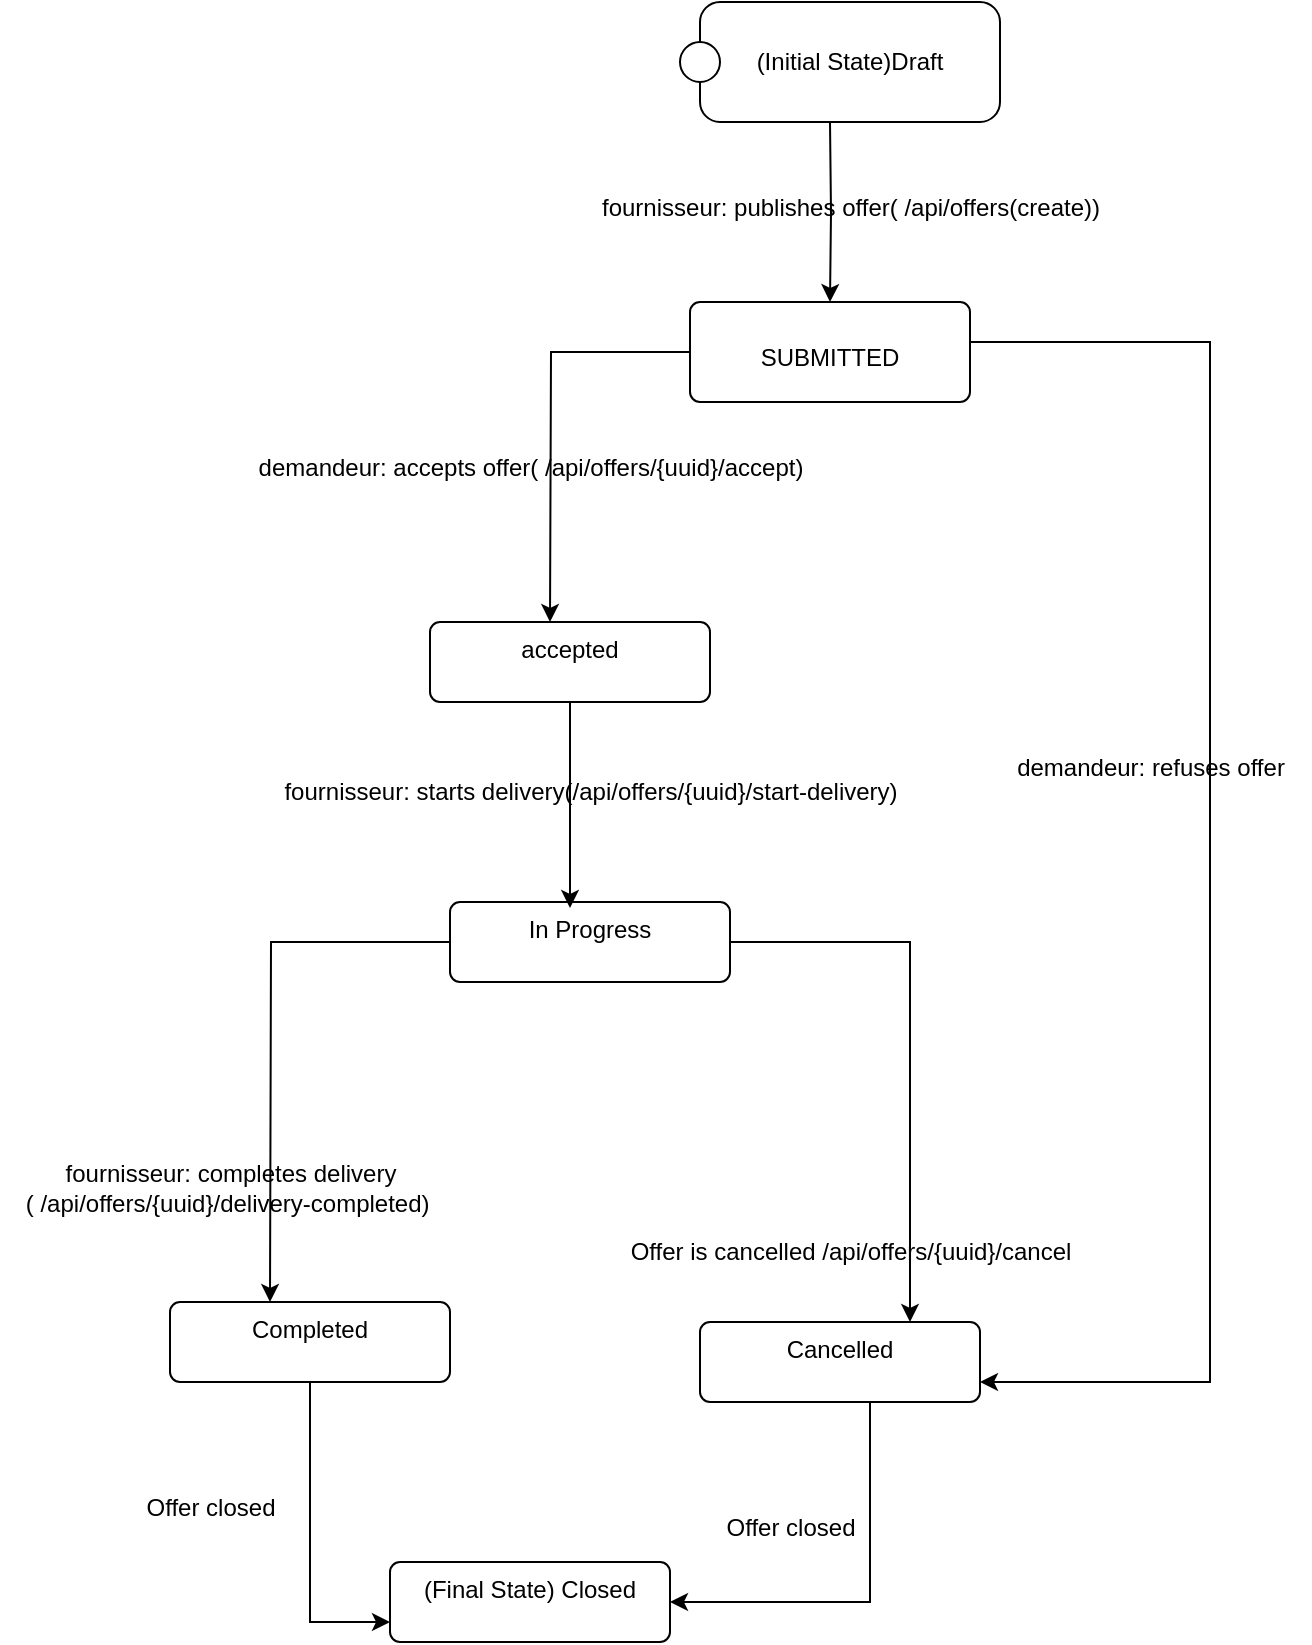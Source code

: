 <mxfile version="24.7.13">
  <diagram name="Page-1" id="YR7d85IQbNTgWjL0GW4P">
    <mxGraphModel dx="1947" dy="472" grid="1" gridSize="10" guides="1" tooltips="1" connect="1" arrows="1" fold="1" page="1" pageScale="1" pageWidth="827" pageHeight="1169" math="0" shadow="0">
      <root>
        <mxCell id="0" />
        <mxCell id="1" parent="0" />
        <mxCell id="AL1td9I8SfrqsA7aqYTp-14" style="edgeStyle=orthogonalEdgeStyle;rounded=0;orthogonalLoop=1;jettySize=auto;html=1;" parent="1" source="AL1td9I8SfrqsA7aqYTp-4" edge="1">
          <mxGeometry relative="1" as="geometry">
            <mxPoint x="-50" y="550" as="targetPoint" />
          </mxGeometry>
        </mxCell>
        <mxCell id="AL1td9I8SfrqsA7aqYTp-37" style="edgeStyle=orthogonalEdgeStyle;rounded=0;orthogonalLoop=1;jettySize=auto;html=1;entryX=1;entryY=0.75;entryDx=0;entryDy=0;" parent="1" source="AL1td9I8SfrqsA7aqYTp-4" target="AL1td9I8SfrqsA7aqYTp-25" edge="1">
          <mxGeometry relative="1" as="geometry">
            <Array as="points">
              <mxPoint x="280" y="410" />
              <mxPoint x="280" y="930" />
            </Array>
          </mxGeometry>
        </mxCell>
        <mxCell id="AL1td9I8SfrqsA7aqYTp-4" value="&lt;div&gt;&lt;br&gt;&lt;/div&gt;&lt;div&gt;SUBMITTED&lt;/div&gt;" style="html=1;align=center;verticalAlign=top;rounded=1;absoluteArcSize=1;arcSize=10;dashed=0;whiteSpace=wrap;" parent="1" vertex="1">
          <mxGeometry x="20" y="390" width="140" height="50" as="geometry" />
        </mxCell>
        <mxCell id="AL1td9I8SfrqsA7aqYTp-5" value="(Initial State)Draft" style="shape=umlState;rounded=1;verticalAlign=middle;align=center;absoluteArcSize=1;arcSize=10;umlStateConnection=connPointRefEntry;boundedLbl=1;whiteSpace=wrap;html=1;" parent="1" vertex="1">
          <mxGeometry x="15" y="240" width="160" height="60" as="geometry" />
        </mxCell>
        <mxCell id="AL1td9I8SfrqsA7aqYTp-11" style="edgeStyle=orthogonalEdgeStyle;rounded=0;orthogonalLoop=1;jettySize=auto;html=1;entryX=0.5;entryY=0;entryDx=0;entryDy=0;" parent="1" target="AL1td9I8SfrqsA7aqYTp-4" edge="1">
          <mxGeometry relative="1" as="geometry">
            <mxPoint x="90" y="300" as="sourcePoint" />
          </mxGeometry>
        </mxCell>
        <mxCell id="AL1td9I8SfrqsA7aqYTp-12" value="accepted" style="html=1;align=center;verticalAlign=top;rounded=1;absoluteArcSize=1;arcSize=10;dashed=0;whiteSpace=wrap;" parent="1" vertex="1">
          <mxGeometry x="-110" y="550" width="140" height="40" as="geometry" />
        </mxCell>
        <mxCell id="AL1td9I8SfrqsA7aqYTp-17" value="fournisseur: publishes offer( /api/offers(create))" style="text;html=1;align=center;verticalAlign=middle;resizable=0;points=[];autosize=1;strokeColor=none;fillColor=none;" parent="1" vertex="1">
          <mxGeometry x="-35" y="328" width="270" height="30" as="geometry" />
        </mxCell>
        <mxCell id="AL1td9I8SfrqsA7aqYTp-18" value="demandeur: accepts offer( /api/offers/{uuid}/acce&lt;span style=&quot;background-color: initial;&quot;&gt;pt)&lt;/span&gt;" style="text;html=1;align=center;verticalAlign=middle;resizable=0;points=[];autosize=1;strokeColor=none;fillColor=none;" parent="1" vertex="1">
          <mxGeometry x="-210" y="458" width="300" height="30" as="geometry" />
        </mxCell>
        <mxCell id="AL1td9I8SfrqsA7aqYTp-27" style="edgeStyle=orthogonalEdgeStyle;rounded=0;orthogonalLoop=1;jettySize=auto;html=1;" parent="1" source="AL1td9I8SfrqsA7aqYTp-20" edge="1">
          <mxGeometry relative="1" as="geometry">
            <mxPoint x="-190" y="890" as="targetPoint" />
          </mxGeometry>
        </mxCell>
        <mxCell id="AL1td9I8SfrqsA7aqYTp-30" style="edgeStyle=orthogonalEdgeStyle;rounded=0;orthogonalLoop=1;jettySize=auto;html=1;entryX=0.75;entryY=0;entryDx=0;entryDy=0;" parent="1" source="AL1td9I8SfrqsA7aqYTp-20" target="AL1td9I8SfrqsA7aqYTp-25" edge="1">
          <mxGeometry relative="1" as="geometry">
            <Array as="points">
              <mxPoint x="130" y="710" />
            </Array>
          </mxGeometry>
        </mxCell>
        <mxCell id="AL1td9I8SfrqsA7aqYTp-20" value="In Progress" style="html=1;align=center;verticalAlign=top;rounded=1;absoluteArcSize=1;arcSize=10;dashed=0;whiteSpace=wrap;" parent="1" vertex="1">
          <mxGeometry x="-100" y="690" width="140" height="40" as="geometry" />
        </mxCell>
        <mxCell id="AL1td9I8SfrqsA7aqYTp-21" style="edgeStyle=orthogonalEdgeStyle;rounded=0;orthogonalLoop=1;jettySize=auto;html=1;exitX=0.5;exitY=1;exitDx=0;exitDy=0;" parent="1" source="AL1td9I8SfrqsA7aqYTp-12" edge="1">
          <mxGeometry relative="1" as="geometry">
            <mxPoint x="-40" y="693" as="targetPoint" />
            <Array as="points" />
            <mxPoint x="-37" y="600" as="sourcePoint" />
          </mxGeometry>
        </mxCell>
        <mxCell id="AL1td9I8SfrqsA7aqYTp-22" value="fournisseur: starts delivery(/api/offers/{uuid}/start-delivery)" style="text;html=1;align=center;verticalAlign=middle;resizable=0;points=[];autosize=1;strokeColor=none;fillColor=none;" parent="1" vertex="1">
          <mxGeometry x="-195" y="620" width="330" height="30" as="geometry" />
        </mxCell>
        <mxCell id="AL1td9I8SfrqsA7aqYTp-32" style="edgeStyle=orthogonalEdgeStyle;rounded=0;orthogonalLoop=1;jettySize=auto;html=1;entryX=1;entryY=0.5;entryDx=0;entryDy=0;" parent="1" source="AL1td9I8SfrqsA7aqYTp-25" target="AL1td9I8SfrqsA7aqYTp-31" edge="1">
          <mxGeometry relative="1" as="geometry">
            <Array as="points">
              <mxPoint x="110" y="1040" />
            </Array>
          </mxGeometry>
        </mxCell>
        <mxCell id="AL1td9I8SfrqsA7aqYTp-25" value="Cancelled" style="html=1;align=center;verticalAlign=top;rounded=1;absoluteArcSize=1;arcSize=10;dashed=0;whiteSpace=wrap;" parent="1" vertex="1">
          <mxGeometry x="25" y="900" width="140" height="40" as="geometry" />
        </mxCell>
        <mxCell id="AL1td9I8SfrqsA7aqYTp-34" style="edgeStyle=orthogonalEdgeStyle;rounded=0;orthogonalLoop=1;jettySize=auto;html=1;entryX=0;entryY=0.75;entryDx=0;entryDy=0;" parent="1" source="AL1td9I8SfrqsA7aqYTp-26" target="AL1td9I8SfrqsA7aqYTp-31" edge="1">
          <mxGeometry relative="1" as="geometry" />
        </mxCell>
        <mxCell id="AL1td9I8SfrqsA7aqYTp-26" value="Completed" style="html=1;align=center;verticalAlign=top;rounded=1;absoluteArcSize=1;arcSize=10;dashed=0;whiteSpace=wrap;" parent="1" vertex="1">
          <mxGeometry x="-240" y="890" width="140" height="40" as="geometry" />
        </mxCell>
        <mxCell id="AL1td9I8SfrqsA7aqYTp-28" value="fournisseur: completes delivery&lt;div&gt;( /api/offers/{uuid}/delivery-completed)&amp;nbsp;&lt;/div&gt;" style="text;html=1;align=center;verticalAlign=middle;resizable=0;points=[];autosize=1;strokeColor=none;fillColor=none;" parent="1" vertex="1">
          <mxGeometry x="-325" y="813" width="230" height="40" as="geometry" />
        </mxCell>
        <mxCell id="AL1td9I8SfrqsA7aqYTp-31" value="(Final State) Closed" style="html=1;align=center;verticalAlign=top;rounded=1;absoluteArcSize=1;arcSize=10;dashed=0;whiteSpace=wrap;" parent="1" vertex="1">
          <mxGeometry x="-130" y="1020" width="140" height="40" as="geometry" />
        </mxCell>
        <mxCell id="AL1td9I8SfrqsA7aqYTp-33" value="Offer closed" style="text;html=1;align=center;verticalAlign=middle;resizable=0;points=[];autosize=1;strokeColor=none;fillColor=none;" parent="1" vertex="1">
          <mxGeometry x="25" y="988" width="90" height="30" as="geometry" />
        </mxCell>
        <mxCell id="AL1td9I8SfrqsA7aqYTp-35" value="Offer closed" style="text;html=1;align=center;verticalAlign=middle;resizable=0;points=[];autosize=1;strokeColor=none;fillColor=none;" parent="1" vertex="1">
          <mxGeometry x="-265" y="978" width="90" height="30" as="geometry" />
        </mxCell>
        <mxCell id="AL1td9I8SfrqsA7aqYTp-36" value="Offer is cancelled /api/offers/{uuid}/cancel" style="text;html=1;align=center;verticalAlign=middle;resizable=0;points=[];autosize=1;strokeColor=none;fillColor=none;" parent="1" vertex="1">
          <mxGeometry x="-20" y="850" width="240" height="30" as="geometry" />
        </mxCell>
        <mxCell id="AL1td9I8SfrqsA7aqYTp-38" value="demandeur: refuses offer" style="text;html=1;align=center;verticalAlign=middle;resizable=0;points=[];autosize=1;strokeColor=none;fillColor=none;" parent="1" vertex="1">
          <mxGeometry x="170" y="608" width="160" height="30" as="geometry" />
        </mxCell>
      </root>
    </mxGraphModel>
  </diagram>
</mxfile>

